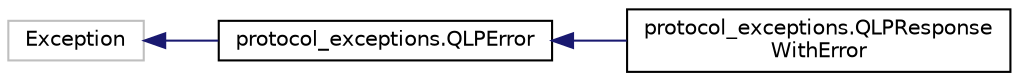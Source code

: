 digraph "Graphical Class Hierarchy"
{
 // LATEX_PDF_SIZE
  edge [fontname="Helvetica",fontsize="10",labelfontname="Helvetica",labelfontsize="10"];
  node [fontname="Helvetica",fontsize="10",shape=record];
  rankdir="LR";
  Node4 [label="Exception",height=0.2,width=0.4,color="grey75", fillcolor="white", style="filled",tooltip=" "];
  Node4 -> Node0 [dir="back",color="midnightblue",fontsize="10",style="solid",fontname="Helvetica"];
  Node0 [label="protocol_exceptions.QLPError",height=0.2,width=0.4,color="black", fillcolor="white", style="filled",URL="$classprotocol__exceptions_1_1QLPError.html",tooltip=" "];
  Node0 -> Node1 [dir="back",color="midnightblue",fontsize="10",style="solid",fontname="Helvetica"];
  Node1 [label="protocol_exceptions.QLPResponse\lWithError",height=0.2,width=0.4,color="black", fillcolor="white", style="filled",URL="$classprotocol__exceptions_1_1QLPResponseWithError.html",tooltip=" "];
}
